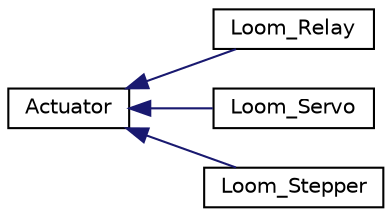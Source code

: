 digraph "Graphical Class Hierarchy"
{
 // LATEX_PDF_SIZE
  edge [fontname="Helvetica",fontsize="10",labelfontname="Helvetica",labelfontsize="10"];
  node [fontname="Helvetica",fontsize="10",shape=record];
  rankdir="LR";
  Node0 [label="Actuator",height=0.2,width=0.4,color="black", fillcolor="white", style="filled",URL="$class_actuator.html",tooltip="All actuators eg."];
  Node0 -> Node1 [dir="back",color="midnightblue",fontsize="10",style="solid",fontname="Helvetica"];
  Node1 [label="Loom_Relay",height=0.2,width=0.4,color="black", fillcolor="white", style="filled",URL="$class_loom___relay.html",tooltip=" "];
  Node0 -> Node2 [dir="back",color="midnightblue",fontsize="10",style="solid",fontname="Helvetica"];
  Node2 [label="Loom_Servo",height=0.2,width=0.4,color="black", fillcolor="white", style="filled",URL="$class_loom___servo.html",tooltip=" "];
  Node0 -> Node3 [dir="back",color="midnightblue",fontsize="10",style="solid",fontname="Helvetica"];
  Node3 [label="Loom_Stepper",height=0.2,width=0.4,color="black", fillcolor="white", style="filled",URL="$class_loom___stepper.html",tooltip=" "];
}
